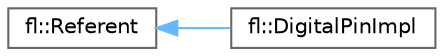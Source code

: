 digraph "Graphical Class Hierarchy"
{
 // INTERACTIVE_SVG=YES
 // LATEX_PDF_SIZE
  bgcolor="transparent";
  edge [fontname=Helvetica,fontsize=10,labelfontname=Helvetica,labelfontsize=10];
  node [fontname=Helvetica,fontsize=10,shape=box,height=0.2,width=0.4];
  rankdir="LR";
  Node0 [id="Node000000",label="fl::Referent",height=0.2,width=0.4,color="grey40", fillcolor="white", style="filled",URL="$d6/d16/classfl_1_1_referent.html",tooltip=" "];
  Node0 -> Node1 [id="edge189_Node000000_Node000001",dir="back",color="steelblue1",style="solid",tooltip=" "];
  Node1 [id="Node000001",label="fl::DigitalPinImpl",height=0.2,width=0.4,color="grey40", fillcolor="white", style="filled",URL="$d3/d25/classfl_1_1_digital_pin_impl.html",tooltip=" "];
}

